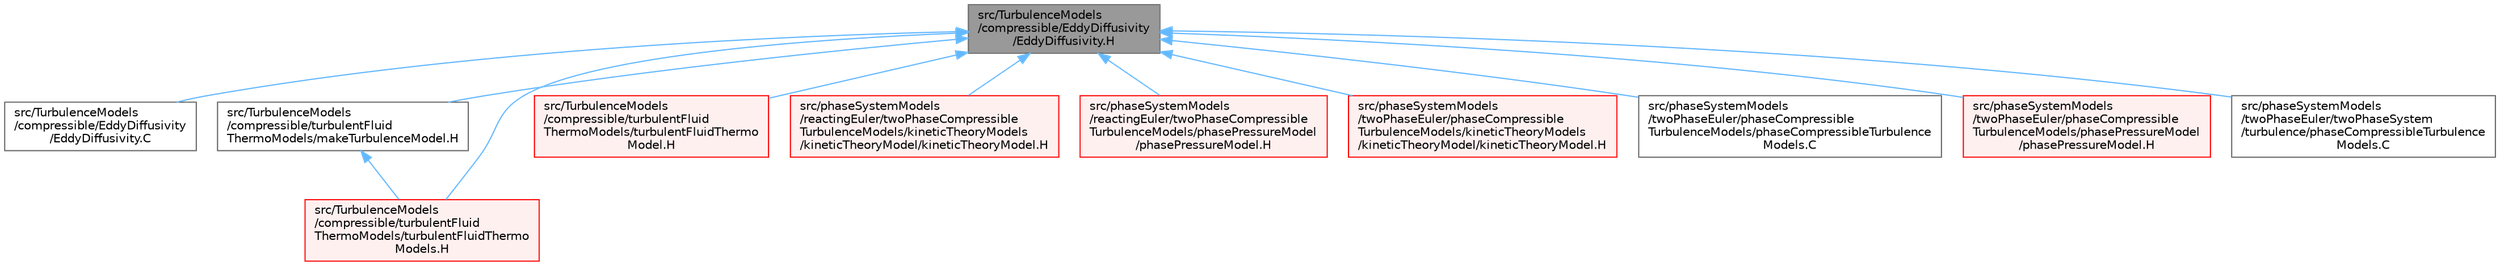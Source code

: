 digraph "src/TurbulenceModels/compressible/EddyDiffusivity/EddyDiffusivity.H"
{
 // LATEX_PDF_SIZE
  bgcolor="transparent";
  edge [fontname=Helvetica,fontsize=10,labelfontname=Helvetica,labelfontsize=10];
  node [fontname=Helvetica,fontsize=10,shape=box,height=0.2,width=0.4];
  Node1 [id="Node000001",label="src/TurbulenceModels\l/compressible/EddyDiffusivity\l/EddyDiffusivity.H",height=0.2,width=0.4,color="gray40", fillcolor="grey60", style="filled", fontcolor="black",tooltip=" "];
  Node1 -> Node2 [id="edge1_Node000001_Node000002",dir="back",color="steelblue1",style="solid",tooltip=" "];
  Node2 [id="Node000002",label="src/TurbulenceModels\l/compressible/EddyDiffusivity\l/EddyDiffusivity.C",height=0.2,width=0.4,color="grey40", fillcolor="white", style="filled",URL="$EddyDiffusivity_8C.html",tooltip=" "];
  Node1 -> Node3 [id="edge2_Node000001_Node000003",dir="back",color="steelblue1",style="solid",tooltip=" "];
  Node3 [id="Node000003",label="src/TurbulenceModels\l/compressible/turbulentFluid\lThermoModels/makeTurbulenceModel.H",height=0.2,width=0.4,color="grey40", fillcolor="white", style="filled",URL="$compressible_2turbulentFluidThermoModels_2makeTurbulenceModel_8H.html",tooltip=" "];
  Node3 -> Node4 [id="edge3_Node000003_Node000004",dir="back",color="steelblue1",style="solid",tooltip=" "];
  Node4 [id="Node000004",label="src/TurbulenceModels\l/compressible/turbulentFluid\lThermoModels/turbulentFluidThermo\lModels.H",height=0.2,width=0.4,color="red", fillcolor="#FFF0F0", style="filled",URL="$turbulentFluidThermoModels_8H.html",tooltip=" "];
  Node1 -> Node7 [id="edge4_Node000001_Node000007",dir="back",color="steelblue1",style="solid",tooltip=" "];
  Node7 [id="Node000007",label="src/TurbulenceModels\l/compressible/turbulentFluid\lThermoModels/turbulentFluidThermo\lModel.H",height=0.2,width=0.4,color="red", fillcolor="#FFF0F0", style="filled",URL="$turbulentFluidThermoModel_8H.html",tooltip=" "];
  Node1 -> Node4 [id="edge5_Node000001_Node000004",dir="back",color="steelblue1",style="solid",tooltip=" "];
  Node1 -> Node102 [id="edge6_Node000001_Node000102",dir="back",color="steelblue1",style="solid",tooltip=" "];
  Node102 [id="Node000102",label="src/phaseSystemModels\l/reactingEuler/twoPhaseCompressible\lTurbulenceModels/kineticTheoryModels\l/kineticTheoryModel/kineticTheoryModel.H",height=0.2,width=0.4,color="red", fillcolor="#FFF0F0", style="filled",URL="$reactingEuler_2twoPhaseCompressibleTurbulenceModels_2kineticTheoryModels_2kineticTheoryModel_2kineticTheoryModel_8H.html",tooltip=" "];
  Node1 -> Node104 [id="edge7_Node000001_Node000104",dir="back",color="steelblue1",style="solid",tooltip=" "];
  Node104 [id="Node000104",label="src/phaseSystemModels\l/reactingEuler/twoPhaseCompressible\lTurbulenceModels/phasePressureModel\l/phasePressureModel.H",height=0.2,width=0.4,color="red", fillcolor="#FFF0F0", style="filled",URL="$reactingEuler_2twoPhaseCompressibleTurbulenceModels_2phasePressureModel_2phasePressureModel_8H.html",tooltip=" "];
  Node1 -> Node106 [id="edge8_Node000001_Node000106",dir="back",color="steelblue1",style="solid",tooltip=" "];
  Node106 [id="Node000106",label="src/phaseSystemModels\l/twoPhaseEuler/phaseCompressible\lTurbulenceModels/kineticTheoryModels\l/kineticTheoryModel/kineticTheoryModel.H",height=0.2,width=0.4,color="red", fillcolor="#FFF0F0", style="filled",URL="$twoPhaseEuler_2phaseCompressibleTurbulenceModels_2kineticTheoryModels_2kineticTheoryModel_2kineticTheoryModel_8H.html",tooltip=" "];
  Node1 -> Node108 [id="edge9_Node000001_Node000108",dir="back",color="steelblue1",style="solid",tooltip=" "];
  Node108 [id="Node000108",label="src/phaseSystemModels\l/twoPhaseEuler/phaseCompressible\lTurbulenceModels/phaseCompressibleTurbulence\lModels.C",height=0.2,width=0.4,color="grey40", fillcolor="white", style="filled",URL="$phaseCompressibleTurbulenceModels_2phaseCompressibleTurbulenceModels_8C.html",tooltip=" "];
  Node1 -> Node109 [id="edge10_Node000001_Node000109",dir="back",color="steelblue1",style="solid",tooltip=" "];
  Node109 [id="Node000109",label="src/phaseSystemModels\l/twoPhaseEuler/phaseCompressible\lTurbulenceModels/phasePressureModel\l/phasePressureModel.H",height=0.2,width=0.4,color="red", fillcolor="#FFF0F0", style="filled",URL="$twoPhaseEuler_2phaseCompressibleTurbulenceModels_2phasePressureModel_2phasePressureModel_8H.html",tooltip=" "];
  Node1 -> Node111 [id="edge11_Node000001_Node000111",dir="back",color="steelblue1",style="solid",tooltip=" "];
  Node111 [id="Node000111",label="src/phaseSystemModels\l/twoPhaseEuler/twoPhaseSystem\l/turbulence/phaseCompressibleTurbulence\lModels.C",height=0.2,width=0.4,color="grey40", fillcolor="white", style="filled",URL="$twoPhaseSystem_2turbulence_2phaseCompressibleTurbulenceModels_8C.html",tooltip=" "];
}
